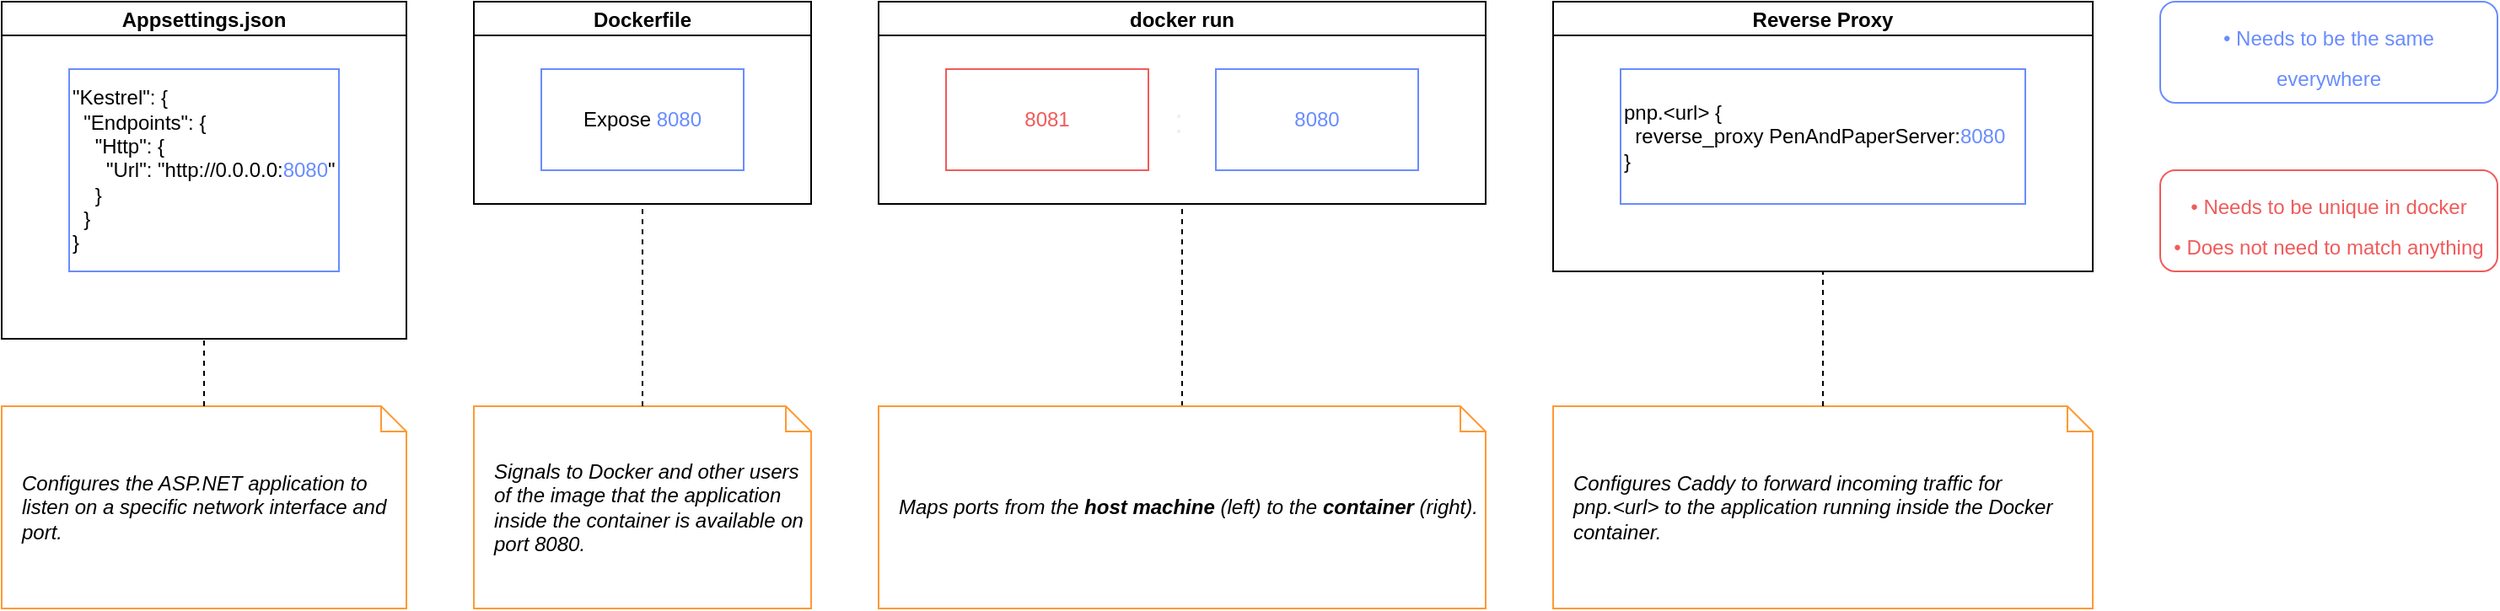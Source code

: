<mxfile>
    <diagram id="xtpkMDf_4JIZB9m0gUoo" name="Page-1">
        <mxGraphModel dx="1704" dy="1139" grid="1" gridSize="10" guides="1" tooltips="1" connect="1" arrows="1" fold="1" page="1" pageScale="1" pageWidth="850" pageHeight="1100" math="0" shadow="0">
            <root>
                <mxCell id="0"/>
                <mxCell id="1" parent="0"/>
                <mxCell id="3" value="Dockerfile" style="swimlane;startSize=20;horizontal=1;containerType=tree;" vertex="1" parent="1">
                    <mxGeometry x="320" y="40" width="200" height="120" as="geometry"/>
                </mxCell>
                <mxCell id="2" value="Expose &lt;font color=&quot;#698cff&quot;&gt;8080&lt;/font&gt;" style="rounded=0;whiteSpace=wrap;html=1;strokeColor=#698CFF;" vertex="1" parent="3">
                    <mxGeometry x="40" y="40" width="120" height="60" as="geometry"/>
                </mxCell>
                <mxCell id="7" value="docker run" style="swimlane;startSize=20;horizontal=1;containerType=tree;" vertex="1" parent="1">
                    <mxGeometry x="560" y="40" width="360" height="120" as="geometry"/>
                </mxCell>
                <mxCell id="8" value="&lt;font color=&quot;#f05b5b&quot;&gt;8081&lt;/font&gt;" style="rounded=0;whiteSpace=wrap;html=1;strokeColor=#F05B5B;" vertex="1" parent="7">
                    <mxGeometry x="40" y="40" width="120" height="60" as="geometry"/>
                </mxCell>
                <mxCell id="9" value="&lt;font color=&quot;#698cff&quot;&gt;8080&lt;/font&gt;" style="rounded=0;whiteSpace=wrap;html=1;strokeColor=#698CFF;" vertex="1" parent="7">
                    <mxGeometry x="200" y="40" width="120" height="60" as="geometry"/>
                </mxCell>
                <mxCell id="23" value="&lt;font style=&quot;font-size: 20px;&quot; color=&quot;#f0f0f0&quot;&gt;:&lt;/font&gt;" style="text;html=1;strokeColor=none;fillColor=none;align=center;verticalAlign=middle;whiteSpace=wrap;rounded=0;fontColor=#F05B5B;" vertex="1" parent="7">
                    <mxGeometry x="147.5" y="55" width="60" height="30" as="geometry"/>
                </mxCell>
                <mxCell id="10" value="Reverse Proxy" style="swimlane;startSize=20;horizontal=1;containerType=tree;" vertex="1" parent="1">
                    <mxGeometry x="960" y="40" width="320" height="160" as="geometry"/>
                </mxCell>
                <mxCell id="11" value="&lt;div&gt;pnp.&amp;lt;url&amp;gt; {&lt;/div&gt;&lt;div&gt;&amp;nbsp; reverse_proxy PenAndPaperServer:&lt;font color=&quot;#698cff&quot;&gt;8080&lt;/font&gt;&lt;/div&gt;&lt;div style=&quot;&quot;&gt;&lt;span style=&quot;background-color: initial;&quot;&gt;}&lt;/span&gt;&lt;/div&gt;" style="rounded=0;whiteSpace=wrap;html=1;align=left;strokeColor=#698CFF;" vertex="1" parent="10">
                    <mxGeometry x="40" y="40" width="240" height="80" as="geometry"/>
                </mxCell>
                <mxCell id="12" value="Appsettings.json" style="swimlane;startSize=20;horizontal=1;containerType=tree;" vertex="1" parent="1">
                    <mxGeometry x="40" y="40" width="240" height="200" as="geometry"/>
                </mxCell>
                <mxCell id="13" value="&quot;Kestrel&quot;: {&lt;br&gt;&amp;nbsp; &quot;Endpoints&quot;: {&lt;br&gt;&amp;nbsp; &amp;nbsp; &quot;Http&quot;: {&lt;br&gt;&amp;nbsp; &amp;nbsp; &amp;nbsp; &quot;Url&quot;: &quot;http://0.0.0.0:&lt;font color=&quot;#698cff&quot;&gt;8080&lt;/font&gt;&quot;&lt;br&gt;&amp;nbsp; &amp;nbsp; }&lt;br&gt;&amp;nbsp; }&lt;br&gt;    }" style="rounded=0;whiteSpace=wrap;html=1;align=left;strokeColor=#698CFF;" vertex="1" parent="12">
                    <mxGeometry x="40" y="40" width="160" height="120" as="geometry"/>
                </mxCell>
                <mxCell id="15" value="" style="edgeStyle=none;endArrow=none;dashed=1;html=1;entryX=0.5;entryY=1;entryDx=0;entryDy=0;exitX=0.5;exitY=0;exitDx=0;exitDy=0;exitPerimeter=0;" edge="1" source="20" parent="1" target="7">
                    <mxGeometry x="1" relative="1" as="geometry">
                        <mxPoint x="790" y="290" as="targetPoint"/>
                        <mxPoint x="665" y="200" as="sourcePoint"/>
                    </mxGeometry>
                </mxCell>
                <mxCell id="20" value="&lt;i&gt;Maps ports from the &lt;strong&gt;host machine&lt;/strong&gt; (left) to the &lt;strong&gt;container&lt;/strong&gt; (right).&lt;/i&gt;" style="shape=note;size=15;align=left;spacingLeft=10;html=1;whiteSpace=wrap;strokeColor=#FF9933;" vertex="1" parent="1">
                    <mxGeometry x="560" y="280" width="360" height="120" as="geometry"/>
                </mxCell>
                <mxCell id="21" value="&lt;i&gt;Configures Caddy to forward incoming traffic for &lt;br&gt;pnp.&amp;lt;url&amp;gt;&amp;nbsp;to the application running inside the Docker container.&lt;/i&gt;" style="shape=note;size=15;align=left;spacingLeft=10;html=1;whiteSpace=wrap;strokeColor=#FF9933;" vertex="1" parent="1">
                    <mxGeometry x="960" y="280" width="320" height="120" as="geometry"/>
                </mxCell>
                <mxCell id="24" value="&lt;i&gt;Configures the ASP.NET application to listen on a specific network interface and port.&lt;/i&gt;" style="shape=note;size=15;align=left;spacingLeft=10;html=1;whiteSpace=wrap;strokeColor=#FF9933;" vertex="1" parent="1">
                    <mxGeometry x="40" y="280" width="240" height="120" as="geometry"/>
                </mxCell>
                <mxCell id="25" value="&lt;i&gt;Signals to Docker and other users of the image that the application inside the container is available on port 8080.&lt;/i&gt;" style="shape=note;size=15;align=left;spacingLeft=10;html=1;whiteSpace=wrap;strokeColor=#FF9933;" vertex="1" parent="1">
                    <mxGeometry x="320" y="280" width="200" height="120" as="geometry"/>
                </mxCell>
                <mxCell id="27" value="&lt;font color=&quot;#f05b5b&quot;&gt;&lt;span style=&quot;font-size: 12px; text-align: left;&quot;&gt;• Needs to be unique in docker&lt;/span&gt;&lt;br style=&quot;font-size: 12px; text-align: left;&quot;&gt;&lt;span style=&quot;font-size: 12px; text-align: left;&quot;&gt;• Does not need to match anything&lt;/span&gt;&lt;/font&gt;" style="rounded=1;whiteSpace=wrap;html=1;strokeColor=#F05B5B;fontSize=20;fontColor=#F0F0F0;" vertex="1" parent="1">
                    <mxGeometry x="1320" y="140" width="200" height="60" as="geometry"/>
                </mxCell>
                <mxCell id="28" value="&lt;div style=&quot;&quot;&gt;&lt;span style=&quot;background-color: initial; font-size: 12px;&quot;&gt;&lt;font color=&quot;#698cff&quot;&gt;• Needs to be the same&lt;br&gt;everywhere&lt;/font&gt;&lt;/span&gt;&lt;/div&gt;" style="rounded=1;whiteSpace=wrap;html=1;strokeColor=#698CFF;fontSize=20;fontColor=#F0F0F0;align=center;" vertex="1" parent="1">
                    <mxGeometry x="1320" y="40" width="200" height="60" as="geometry"/>
                </mxCell>
                <mxCell id="29" value="" style="edgeStyle=none;endArrow=none;dashed=1;html=1;entryX=0.5;entryY=1;entryDx=0;entryDy=0;exitX=0.5;exitY=0;exitDx=0;exitDy=0;exitPerimeter=0;" edge="1" parent="1" source="25" target="3">
                    <mxGeometry x="1" relative="1" as="geometry">
                        <mxPoint x="750" y="170" as="targetPoint"/>
                        <mxPoint x="750" y="290" as="sourcePoint"/>
                    </mxGeometry>
                </mxCell>
                <mxCell id="30" value="" style="edgeStyle=none;endArrow=none;dashed=1;html=1;entryX=0.5;entryY=1;entryDx=0;entryDy=0;" edge="1" parent="1" source="24" target="12">
                    <mxGeometry x="1" relative="1" as="geometry">
                        <mxPoint x="760" y="180" as="targetPoint"/>
                        <mxPoint x="760" y="300" as="sourcePoint"/>
                    </mxGeometry>
                </mxCell>
                <mxCell id="31" value="" style="edgeStyle=none;endArrow=none;dashed=1;html=1;entryX=0.5;entryY=1;entryDx=0;entryDy=0;exitX=0.5;exitY=0;exitDx=0;exitDy=0;exitPerimeter=0;" edge="1" parent="1" source="21" target="10">
                    <mxGeometry x="1" relative="1" as="geometry">
                        <mxPoint x="770" y="190" as="targetPoint"/>
                        <mxPoint x="770" y="310" as="sourcePoint"/>
                    </mxGeometry>
                </mxCell>
            </root>
        </mxGraphModel>
    </diagram>
</mxfile>